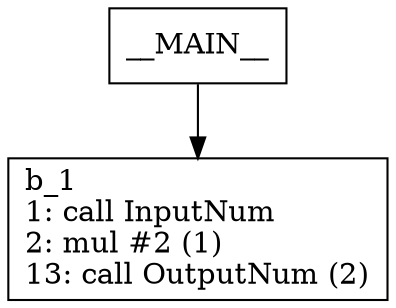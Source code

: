 digraph Computation {
node [shape=box];
__MAIN__ -> b_1;
b_1 [label="b_1\l1: call InputNum\l2: mul #2 (1)\l13: call OutputNum (2)\l"]
}